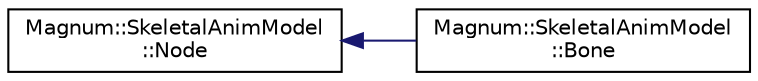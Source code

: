 digraph "圖形化之類別階層"
{
  edge [fontname="Helvetica",fontsize="10",labelfontname="Helvetica",labelfontsize="10"];
  node [fontname="Helvetica",fontsize="10",shape=record];
  rankdir="LR";
  Node1 [label="Magnum::SkeletalAnimModel\l::Node",height=0.2,width=0.4,color="black", fillcolor="white", style="filled",URL="$class_magnum_1_1_skeletal_anim_model_1_1_node.html"];
  Node1 -> Node2 [dir="back",color="midnightblue",fontsize="10",style="solid",fontname="Helvetica"];
  Node2 [label="Magnum::SkeletalAnimModel\l::Bone",height=0.2,width=0.4,color="black", fillcolor="white", style="filled",URL="$class_magnum_1_1_skeletal_anim_model_1_1_bone.html"];
}
